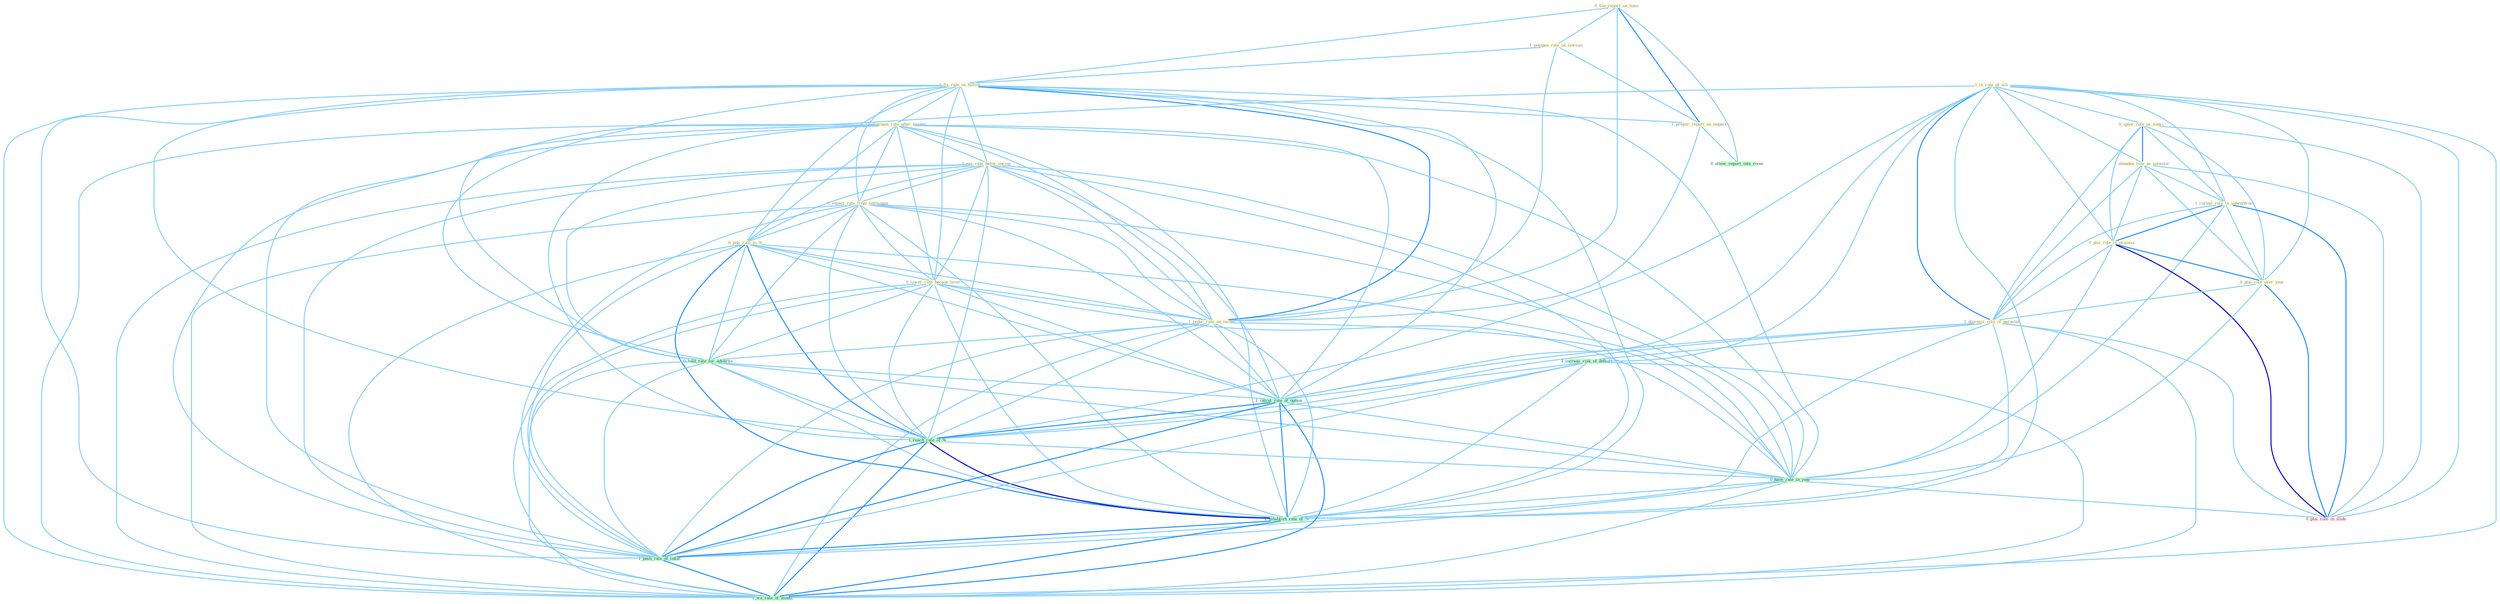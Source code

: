 Graph G{ 
    node
    [shape=polygon,style=filled,width=.5,height=.06,color="#BDFCC9",fixedsize=true,fontsize=4,
    fontcolor="#2f4f4f"];
    {node
    [color="#ffffe0", fontcolor="#8b7d6b"] "0_file_report_on_time " "1_postpon_rule_on_lawsuit " "1_fix_rate_on_billion " "1_is_role_of_alli " "0_ignor_role_as_sourc " "1_abandon_role_as_investor " "1_entitynam_rate_after_expens " "0_eas_rate_befor_spring " "1_curtail_role_in_subcontract " "0_expect_rate_from_entitynam " "0_plai_role_in_process " "0_plai_role_over_year " "1_downsiz_role_of_parastat " "0_pull_rate_to_% " "1_prepar_report_on_impact " "0_lower_rate_becaus_level " "1_reduc_rate_on_incom "}
{node [color="#fff0f5", fontcolor="#b22222"] "0_plai_role_in_slide "}
edge [color="#B0E2FF"];

	"0_file_report_on_time " -- "1_postpon_rule_on_lawsuit " [w="1", color="#87cefa" ];
	"0_file_report_on_time " -- "1_fix_rate_on_billion " [w="1", color="#87cefa" ];
	"0_file_report_on_time " -- "1_prepar_report_on_impact " [w="2", color="#1e90ff" , len=0.8];
	"0_file_report_on_time " -- "1_reduc_rate_on_incom " [w="1", color="#87cefa" ];
	"0_file_report_on_time " -- "0_allow_report_into_room " [w="1", color="#87cefa" ];
	"1_postpon_rule_on_lawsuit " -- "1_fix_rate_on_billion " [w="1", color="#87cefa" ];
	"1_postpon_rule_on_lawsuit " -- "1_prepar_report_on_impact " [w="1", color="#87cefa" ];
	"1_postpon_rule_on_lawsuit " -- "1_reduc_rate_on_incom " [w="1", color="#87cefa" ];
	"1_fix_rate_on_billion " -- "1_entitynam_rate_after_expens " [w="1", color="#87cefa" ];
	"1_fix_rate_on_billion " -- "0_eas_rate_befor_spring " [w="1", color="#87cefa" ];
	"1_fix_rate_on_billion " -- "0_expect_rate_from_entitynam " [w="1", color="#87cefa" ];
	"1_fix_rate_on_billion " -- "0_pull_rate_to_% " [w="1", color="#87cefa" ];
	"1_fix_rate_on_billion " -- "1_prepar_report_on_impact " [w="1", color="#87cefa" ];
	"1_fix_rate_on_billion " -- "0_lower_rate_becaus_level " [w="1", color="#87cefa" ];
	"1_fix_rate_on_billion " -- "1_reduc_rate_on_incom " [w="2", color="#1e90ff" , len=0.8];
	"1_fix_rate_on_billion " -- "0_hold_rate_for_advertis " [w="1", color="#87cefa" ];
	"1_fix_rate_on_billion " -- "1_calcul_rate_of_option " [w="1", color="#87cefa" ];
	"1_fix_rate_on_billion " -- "1_reach_rate_of_% " [w="1", color="#87cefa" ];
	"1_fix_rate_on_billion " -- "0_have_rate_in_year " [w="1", color="#87cefa" ];
	"1_fix_rate_on_billion " -- "1_establish_rate_of_% " [w="1", color="#87cefa" ];
	"1_fix_rate_on_billion " -- "1_push_rate_of_inflat " [w="1", color="#87cefa" ];
	"1_fix_rate_on_billion " -- "1_wa_rate_of_month " [w="1", color="#87cefa" ];
	"1_is_role_of_alli " -- "0_ignor_role_as_sourc " [w="1", color="#87cefa" ];
	"1_is_role_of_alli " -- "1_abandon_role_as_investor " [w="1", color="#87cefa" ];
	"1_is_role_of_alli " -- "1_curtail_role_in_subcontract " [w="1", color="#87cefa" ];
	"1_is_role_of_alli " -- "0_plai_role_in_process " [w="1", color="#87cefa" ];
	"1_is_role_of_alli " -- "0_plai_role_over_year " [w="1", color="#87cefa" ];
	"1_is_role_of_alli " -- "1_downsiz_role_of_parastat " [w="2", color="#1e90ff" , len=0.8];
	"1_is_role_of_alli " -- "1_increas_risk_of_default " [w="1", color="#87cefa" ];
	"1_is_role_of_alli " -- "1_calcul_rate_of_option " [w="1", color="#87cefa" ];
	"1_is_role_of_alli " -- "1_reach_rate_of_% " [w="1", color="#87cefa" ];
	"1_is_role_of_alli " -- "1_establish_rate_of_% " [w="1", color="#87cefa" ];
	"1_is_role_of_alli " -- "0_plai_role_in_slide " [w="1", color="#87cefa" ];
	"1_is_role_of_alli " -- "1_push_rate_of_inflat " [w="1", color="#87cefa" ];
	"1_is_role_of_alli " -- "1_wa_rate_of_month " [w="1", color="#87cefa" ];
	"0_ignor_role_as_sourc " -- "1_abandon_role_as_investor " [w="2", color="#1e90ff" , len=0.8];
	"0_ignor_role_as_sourc " -- "1_curtail_role_in_subcontract " [w="1", color="#87cefa" ];
	"0_ignor_role_as_sourc " -- "0_plai_role_in_process " [w="1", color="#87cefa" ];
	"0_ignor_role_as_sourc " -- "0_plai_role_over_year " [w="1", color="#87cefa" ];
	"0_ignor_role_as_sourc " -- "1_downsiz_role_of_parastat " [w="1", color="#87cefa" ];
	"0_ignor_role_as_sourc " -- "0_plai_role_in_slide " [w="1", color="#87cefa" ];
	"1_abandon_role_as_investor " -- "1_curtail_role_in_subcontract " [w="1", color="#87cefa" ];
	"1_abandon_role_as_investor " -- "0_plai_role_in_process " [w="1", color="#87cefa" ];
	"1_abandon_role_as_investor " -- "0_plai_role_over_year " [w="1", color="#87cefa" ];
	"1_abandon_role_as_investor " -- "1_downsiz_role_of_parastat " [w="1", color="#87cefa" ];
	"1_abandon_role_as_investor " -- "0_plai_role_in_slide " [w="1", color="#87cefa" ];
	"1_entitynam_rate_after_expens " -- "0_eas_rate_befor_spring " [w="1", color="#87cefa" ];
	"1_entitynam_rate_after_expens " -- "0_expect_rate_from_entitynam " [w="1", color="#87cefa" ];
	"1_entitynam_rate_after_expens " -- "0_pull_rate_to_% " [w="1", color="#87cefa" ];
	"1_entitynam_rate_after_expens " -- "0_lower_rate_becaus_level " [w="1", color="#87cefa" ];
	"1_entitynam_rate_after_expens " -- "1_reduc_rate_on_incom " [w="1", color="#87cefa" ];
	"1_entitynam_rate_after_expens " -- "0_hold_rate_for_advertis " [w="1", color="#87cefa" ];
	"1_entitynam_rate_after_expens " -- "1_calcul_rate_of_option " [w="1", color="#87cefa" ];
	"1_entitynam_rate_after_expens " -- "1_reach_rate_of_% " [w="1", color="#87cefa" ];
	"1_entitynam_rate_after_expens " -- "0_have_rate_in_year " [w="1", color="#87cefa" ];
	"1_entitynam_rate_after_expens " -- "1_establish_rate_of_% " [w="1", color="#87cefa" ];
	"1_entitynam_rate_after_expens " -- "1_push_rate_of_inflat " [w="1", color="#87cefa" ];
	"1_entitynam_rate_after_expens " -- "1_wa_rate_of_month " [w="1", color="#87cefa" ];
	"0_eas_rate_befor_spring " -- "0_expect_rate_from_entitynam " [w="1", color="#87cefa" ];
	"0_eas_rate_befor_spring " -- "0_pull_rate_to_% " [w="1", color="#87cefa" ];
	"0_eas_rate_befor_spring " -- "0_lower_rate_becaus_level " [w="1", color="#87cefa" ];
	"0_eas_rate_befor_spring " -- "1_reduc_rate_on_incom " [w="1", color="#87cefa" ];
	"0_eas_rate_befor_spring " -- "0_hold_rate_for_advertis " [w="1", color="#87cefa" ];
	"0_eas_rate_befor_spring " -- "1_calcul_rate_of_option " [w="1", color="#87cefa" ];
	"0_eas_rate_befor_spring " -- "1_reach_rate_of_% " [w="1", color="#87cefa" ];
	"0_eas_rate_befor_spring " -- "0_have_rate_in_year " [w="1", color="#87cefa" ];
	"0_eas_rate_befor_spring " -- "1_establish_rate_of_% " [w="1", color="#87cefa" ];
	"0_eas_rate_befor_spring " -- "1_push_rate_of_inflat " [w="1", color="#87cefa" ];
	"0_eas_rate_befor_spring " -- "1_wa_rate_of_month " [w="1", color="#87cefa" ];
	"1_curtail_role_in_subcontract " -- "0_plai_role_in_process " [w="2", color="#1e90ff" , len=0.8];
	"1_curtail_role_in_subcontract " -- "0_plai_role_over_year " [w="1", color="#87cefa" ];
	"1_curtail_role_in_subcontract " -- "1_downsiz_role_of_parastat " [w="1", color="#87cefa" ];
	"1_curtail_role_in_subcontract " -- "0_have_rate_in_year " [w="1", color="#87cefa" ];
	"1_curtail_role_in_subcontract " -- "0_plai_role_in_slide " [w="2", color="#1e90ff" , len=0.8];
	"0_expect_rate_from_entitynam " -- "0_pull_rate_to_% " [w="1", color="#87cefa" ];
	"0_expect_rate_from_entitynam " -- "0_lower_rate_becaus_level " [w="1", color="#87cefa" ];
	"0_expect_rate_from_entitynam " -- "1_reduc_rate_on_incom " [w="1", color="#87cefa" ];
	"0_expect_rate_from_entitynam " -- "0_hold_rate_for_advertis " [w="1", color="#87cefa" ];
	"0_expect_rate_from_entitynam " -- "1_calcul_rate_of_option " [w="1", color="#87cefa" ];
	"0_expect_rate_from_entitynam " -- "1_reach_rate_of_% " [w="1", color="#87cefa" ];
	"0_expect_rate_from_entitynam " -- "0_have_rate_in_year " [w="1", color="#87cefa" ];
	"0_expect_rate_from_entitynam " -- "1_establish_rate_of_% " [w="1", color="#87cefa" ];
	"0_expect_rate_from_entitynam " -- "1_push_rate_of_inflat " [w="1", color="#87cefa" ];
	"0_expect_rate_from_entitynam " -- "1_wa_rate_of_month " [w="1", color="#87cefa" ];
	"0_plai_role_in_process " -- "0_plai_role_over_year " [w="2", color="#1e90ff" , len=0.8];
	"0_plai_role_in_process " -- "1_downsiz_role_of_parastat " [w="1", color="#87cefa" ];
	"0_plai_role_in_process " -- "0_have_rate_in_year " [w="1", color="#87cefa" ];
	"0_plai_role_in_process " -- "0_plai_role_in_slide " [w="3", color="#0000cd" , len=0.6];
	"0_plai_role_over_year " -- "1_downsiz_role_of_parastat " [w="1", color="#87cefa" ];
	"0_plai_role_over_year " -- "0_have_rate_in_year " [w="1", color="#87cefa" ];
	"0_plai_role_over_year " -- "0_plai_role_in_slide " [w="2", color="#1e90ff" , len=0.8];
	"1_downsiz_role_of_parastat " -- "1_increas_risk_of_default " [w="1", color="#87cefa" ];
	"1_downsiz_role_of_parastat " -- "1_calcul_rate_of_option " [w="1", color="#87cefa" ];
	"1_downsiz_role_of_parastat " -- "1_reach_rate_of_% " [w="1", color="#87cefa" ];
	"1_downsiz_role_of_parastat " -- "1_establish_rate_of_% " [w="1", color="#87cefa" ];
	"1_downsiz_role_of_parastat " -- "0_plai_role_in_slide " [w="1", color="#87cefa" ];
	"1_downsiz_role_of_parastat " -- "1_push_rate_of_inflat " [w="1", color="#87cefa" ];
	"1_downsiz_role_of_parastat " -- "1_wa_rate_of_month " [w="1", color="#87cefa" ];
	"0_pull_rate_to_% " -- "0_lower_rate_becaus_level " [w="1", color="#87cefa" ];
	"0_pull_rate_to_% " -- "1_reduc_rate_on_incom " [w="1", color="#87cefa" ];
	"0_pull_rate_to_% " -- "0_hold_rate_for_advertis " [w="1", color="#87cefa" ];
	"0_pull_rate_to_% " -- "1_calcul_rate_of_option " [w="1", color="#87cefa" ];
	"0_pull_rate_to_% " -- "1_reach_rate_of_% " [w="2", color="#1e90ff" , len=0.8];
	"0_pull_rate_to_% " -- "0_have_rate_in_year " [w="1", color="#87cefa" ];
	"0_pull_rate_to_% " -- "1_establish_rate_of_% " [w="2", color="#1e90ff" , len=0.8];
	"0_pull_rate_to_% " -- "1_push_rate_of_inflat " [w="1", color="#87cefa" ];
	"0_pull_rate_to_% " -- "1_wa_rate_of_month " [w="1", color="#87cefa" ];
	"1_prepar_report_on_impact " -- "1_reduc_rate_on_incom " [w="1", color="#87cefa" ];
	"1_prepar_report_on_impact " -- "0_allow_report_into_room " [w="1", color="#87cefa" ];
	"0_lower_rate_becaus_level " -- "1_reduc_rate_on_incom " [w="1", color="#87cefa" ];
	"0_lower_rate_becaus_level " -- "0_hold_rate_for_advertis " [w="1", color="#87cefa" ];
	"0_lower_rate_becaus_level " -- "1_calcul_rate_of_option " [w="1", color="#87cefa" ];
	"0_lower_rate_becaus_level " -- "1_reach_rate_of_% " [w="1", color="#87cefa" ];
	"0_lower_rate_becaus_level " -- "0_have_rate_in_year " [w="1", color="#87cefa" ];
	"0_lower_rate_becaus_level " -- "1_establish_rate_of_% " [w="1", color="#87cefa" ];
	"0_lower_rate_becaus_level " -- "1_push_rate_of_inflat " [w="1", color="#87cefa" ];
	"0_lower_rate_becaus_level " -- "1_wa_rate_of_month " [w="1", color="#87cefa" ];
	"1_reduc_rate_on_incom " -- "0_hold_rate_for_advertis " [w="1", color="#87cefa" ];
	"1_reduc_rate_on_incom " -- "1_calcul_rate_of_option " [w="1", color="#87cefa" ];
	"1_reduc_rate_on_incom " -- "1_reach_rate_of_% " [w="1", color="#87cefa" ];
	"1_reduc_rate_on_incom " -- "0_have_rate_in_year " [w="1", color="#87cefa" ];
	"1_reduc_rate_on_incom " -- "1_establish_rate_of_% " [w="1", color="#87cefa" ];
	"1_reduc_rate_on_incom " -- "1_push_rate_of_inflat " [w="1", color="#87cefa" ];
	"1_reduc_rate_on_incom " -- "1_wa_rate_of_month " [w="1", color="#87cefa" ];
	"1_increas_risk_of_default " -- "1_calcul_rate_of_option " [w="1", color="#87cefa" ];
	"1_increas_risk_of_default " -- "1_reach_rate_of_% " [w="1", color="#87cefa" ];
	"1_increas_risk_of_default " -- "1_establish_rate_of_% " [w="1", color="#87cefa" ];
	"1_increas_risk_of_default " -- "1_push_rate_of_inflat " [w="1", color="#87cefa" ];
	"1_increas_risk_of_default " -- "1_wa_rate_of_month " [w="1", color="#87cefa" ];
	"0_hold_rate_for_advertis " -- "1_calcul_rate_of_option " [w="1", color="#87cefa" ];
	"0_hold_rate_for_advertis " -- "1_reach_rate_of_% " [w="1", color="#87cefa" ];
	"0_hold_rate_for_advertis " -- "0_have_rate_in_year " [w="1", color="#87cefa" ];
	"0_hold_rate_for_advertis " -- "1_establish_rate_of_% " [w="1", color="#87cefa" ];
	"0_hold_rate_for_advertis " -- "1_push_rate_of_inflat " [w="1", color="#87cefa" ];
	"0_hold_rate_for_advertis " -- "1_wa_rate_of_month " [w="1", color="#87cefa" ];
	"1_calcul_rate_of_option " -- "1_reach_rate_of_% " [w="2", color="#1e90ff" , len=0.8];
	"1_calcul_rate_of_option " -- "0_have_rate_in_year " [w="1", color="#87cefa" ];
	"1_calcul_rate_of_option " -- "1_establish_rate_of_% " [w="2", color="#1e90ff" , len=0.8];
	"1_calcul_rate_of_option " -- "1_push_rate_of_inflat " [w="2", color="#1e90ff" , len=0.8];
	"1_calcul_rate_of_option " -- "1_wa_rate_of_month " [w="2", color="#1e90ff" , len=0.8];
	"1_reach_rate_of_% " -- "0_have_rate_in_year " [w="1", color="#87cefa" ];
	"1_reach_rate_of_% " -- "1_establish_rate_of_% " [w="3", color="#0000cd" , len=0.6];
	"1_reach_rate_of_% " -- "1_push_rate_of_inflat " [w="2", color="#1e90ff" , len=0.8];
	"1_reach_rate_of_% " -- "1_wa_rate_of_month " [w="2", color="#1e90ff" , len=0.8];
	"0_have_rate_in_year " -- "1_establish_rate_of_% " [w="1", color="#87cefa" ];
	"0_have_rate_in_year " -- "0_plai_role_in_slide " [w="1", color="#87cefa" ];
	"0_have_rate_in_year " -- "1_push_rate_of_inflat " [w="1", color="#87cefa" ];
	"0_have_rate_in_year " -- "1_wa_rate_of_month " [w="1", color="#87cefa" ];
	"1_establish_rate_of_% " -- "1_push_rate_of_inflat " [w="2", color="#1e90ff" , len=0.8];
	"1_establish_rate_of_% " -- "1_wa_rate_of_month " [w="2", color="#1e90ff" , len=0.8];
	"1_push_rate_of_inflat " -- "1_wa_rate_of_month " [w="2", color="#1e90ff" , len=0.8];
}